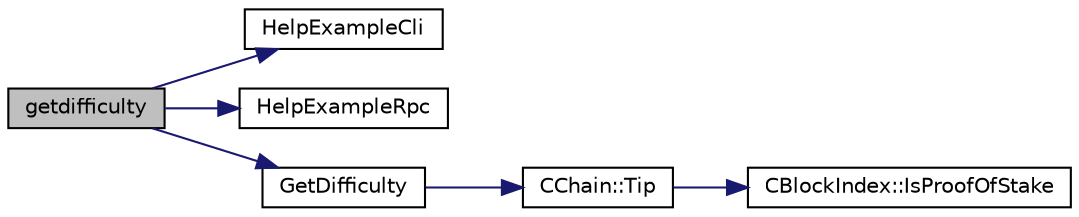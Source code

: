 digraph "getdifficulty"
{
  edge [fontname="Helvetica",fontsize="10",labelfontname="Helvetica",labelfontsize="10"];
  node [fontname="Helvetica",fontsize="10",shape=record];
  rankdir="LR";
  Node93 [label="getdifficulty",height=0.2,width=0.4,color="black", fillcolor="grey75", style="filled", fontcolor="black"];
  Node93 -> Node94 [color="midnightblue",fontsize="10",style="solid",fontname="Helvetica"];
  Node94 [label="HelpExampleCli",height=0.2,width=0.4,color="black", fillcolor="white", style="filled",URL="$rpcserver_8cpp.html#ac01ac6eab5467567ed0da106814e04ec"];
  Node93 -> Node95 [color="midnightblue",fontsize="10",style="solid",fontname="Helvetica"];
  Node95 [label="HelpExampleRpc",height=0.2,width=0.4,color="black", fillcolor="white", style="filled",URL="$rpcserver_8cpp.html#a06ea60e24e5a1053a14a11b1009bf9ef"];
  Node93 -> Node96 [color="midnightblue",fontsize="10",style="solid",fontname="Helvetica"];
  Node96 [label="GetDifficulty",height=0.2,width=0.4,color="black", fillcolor="white", style="filled",URL="$rpcblockchain_8cpp.html#a65a78b16d228932a6142656509a8bce4"];
  Node96 -> Node97 [color="midnightblue",fontsize="10",style="solid",fontname="Helvetica"];
  Node97 [label="CChain::Tip",height=0.2,width=0.4,color="black", fillcolor="white", style="filled",URL="$class_c_chain.html#a40ccefec14f8f3195c08c827af8cf412",tooltip="Returns the index entry for the tip of this chain, or NULL if none. "];
  Node97 -> Node98 [color="midnightblue",fontsize="10",style="solid",fontname="Helvetica"];
  Node98 [label="CBlockIndex::IsProofOfStake",height=0.2,width=0.4,color="black", fillcolor="white", style="filled",URL="$class_c_block_index.html#a2438a891e9d43821c0d99e1bdac56fde"];
}

